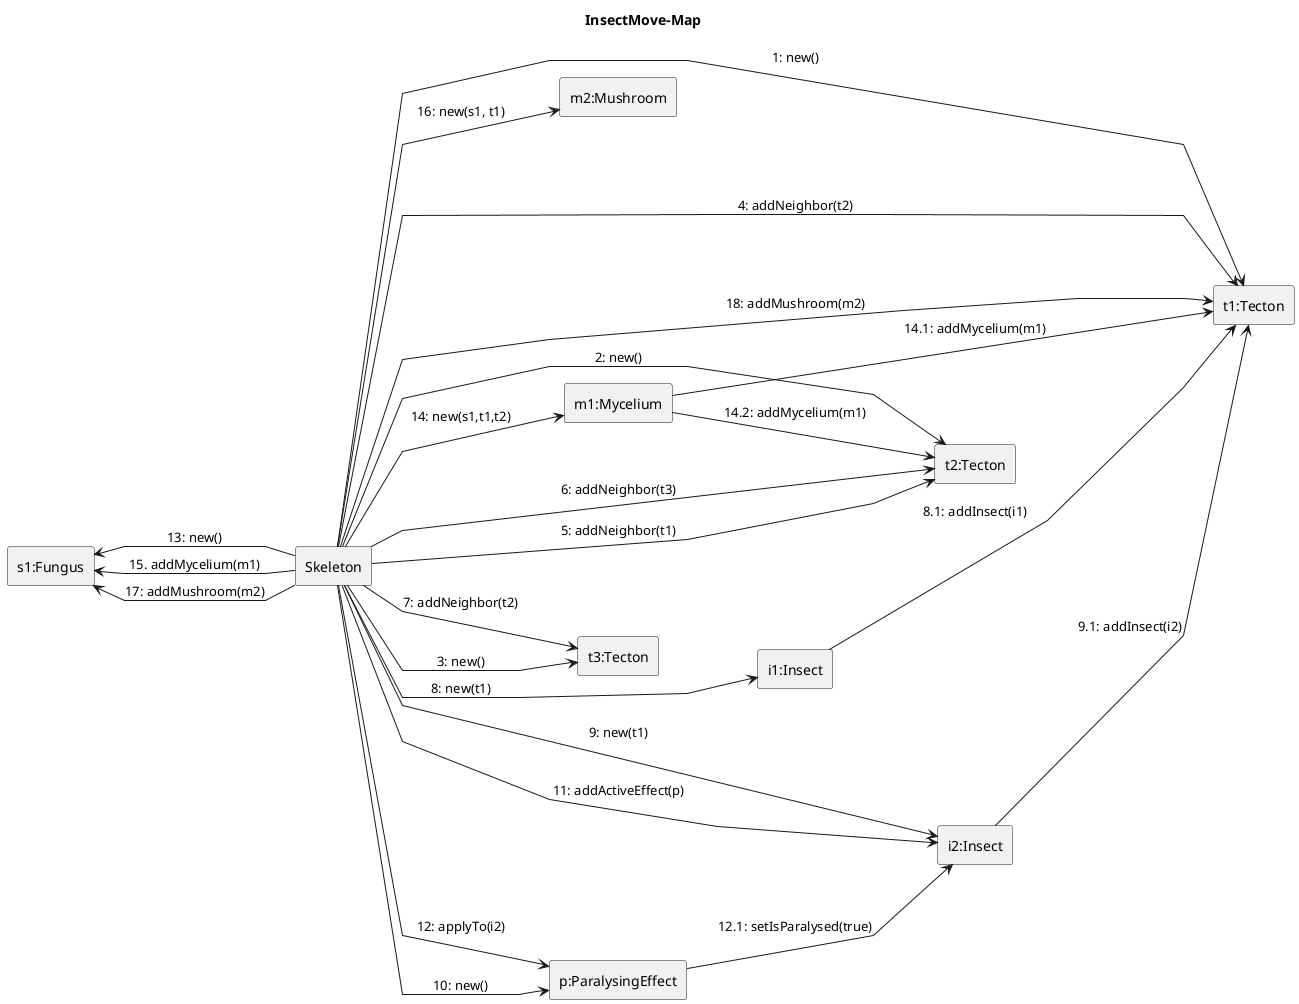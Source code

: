 @startuml Insect-move/map 
left to right direction
title InsectMove-Map
skinparam linetype polyline
rectangle Skeleton as S

rectangle "s1:Fungus" as s1
rectangle "m1:Mycelium" as m1
rectangle "m2:Mushroom" as m2
rectangle "t1:Tecton" as t1
rectangle "t2:Tecton" as t2
rectangle "t3:Tecton" as t3
rectangle "i1:Insect" as i1
rectangle "i2:Insect" as i2
rectangle "p:ParalysingEffect" as p

S --> t1: 1: new()
S --> t2: 2: new()
S --> t3: 3: new()
S --> t1: 4: addNeighbor(t2)
S --> t2: 5: addNeighbor(t1)
S --> t2: 6: addNeighbor(t3)
S --> t3: 7: addNeighbor(t2)

S --> i1: 8: new(t1)
i1 --> t1 : 8.1: addInsect(i1)
S --> i2: 9: new(t1)
i2 --> t1 : 9.1: addInsect(i2)
S --> p: 10: new()
S --> i2: 11: addActiveEffect(p)
S --> p : 12: applyTo(i2)
p --> i2 : 12.1: setIsParalysed(true)

S -left-> s1: 13: new()
S --> m1: 14: new(s1,t1,t2)
m1 --> t1 : 14.1: addMycelium(m1)
m1 --> t2 : 14.2: addMycelium(m1)
S --> s1: 15. addMycelium(m1)

S --> m2: 16: new(s1, t1)
S --> s1: 17: addMushroom(m2)
S --> t1: 18: addMushroom(m2)


@enduml